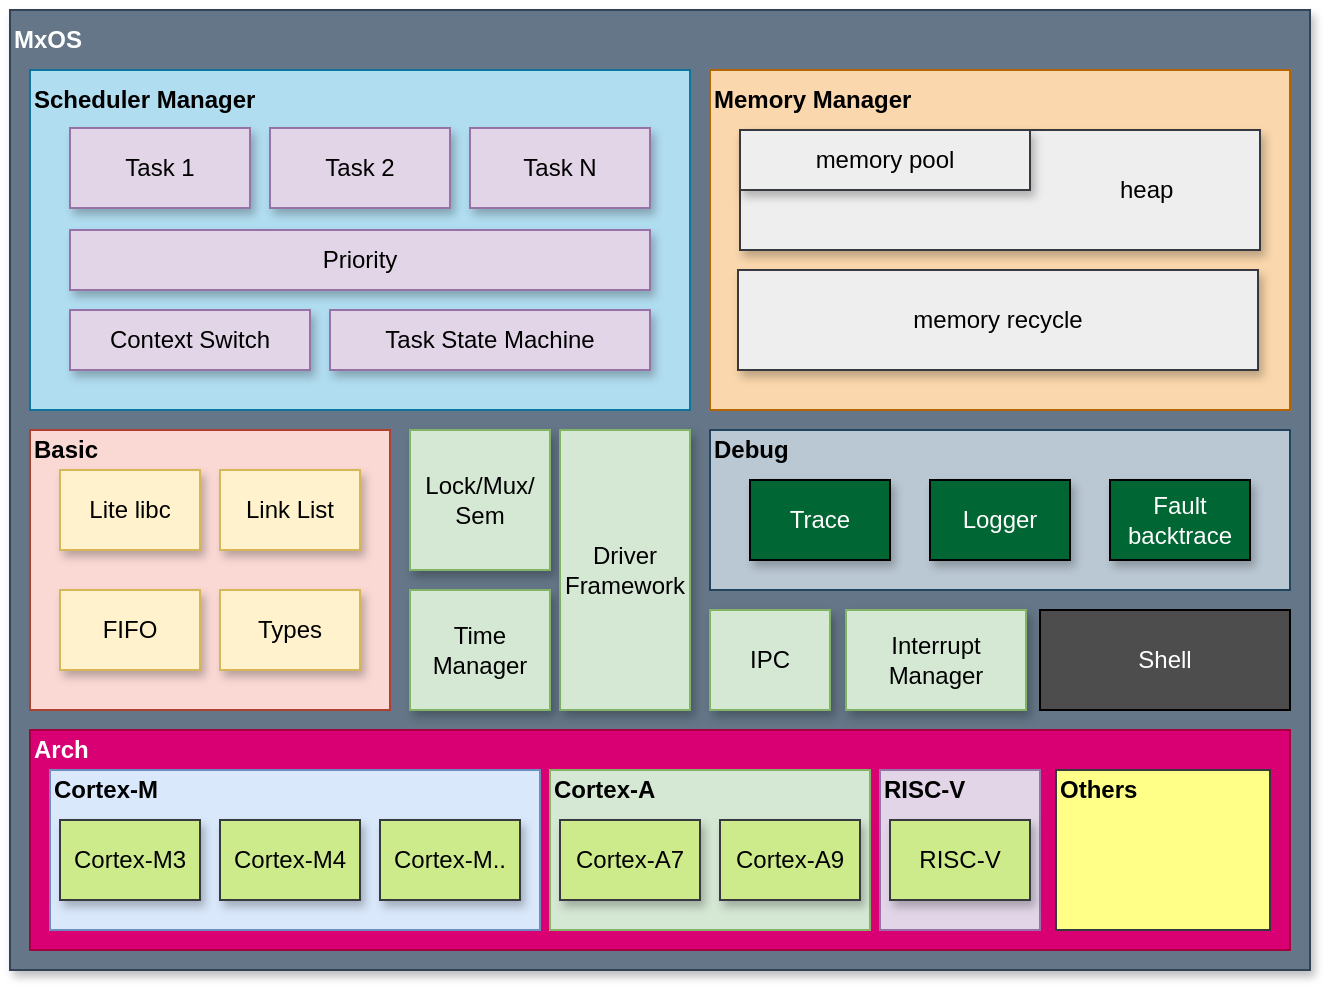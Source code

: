 <mxfile version="14.1.5" type="device"><diagram id="C5RBs43oDa-KdzZeNtuy" name="Page-1"><mxGraphModel dx="717" dy="432" grid="1" gridSize="10" guides="1" tooltips="1" connect="1" arrows="1" fold="1" page="1" pageScale="1" pageWidth="827" pageHeight="1169" math="0" shadow="0"><root><mxCell id="WIyWlLk6GJQsqaUBKTNV-0"/><mxCell id="WIyWlLk6GJQsqaUBKTNV-1" parent="WIyWlLk6GJQsqaUBKTNV-0"/><mxCell id="J9z-mEydvJKUjyl7IMod-0" value="" style="rounded=0;whiteSpace=wrap;html=1;glass=0;sketch=0;fillColor=#647687;strokeColor=#314354;fontColor=#ffffff;labelBorderColor=none;shadow=1;" parent="WIyWlLk6GJQsqaUBKTNV-1" vertex="1"><mxGeometry x="70" y="40" width="650" height="480" as="geometry"/></mxCell><mxCell id="J9z-mEydvJKUjyl7IMod-6" value="" style="rounded=0;whiteSpace=wrap;html=1;glass=0;sketch=0;fillColor=#b1ddf0;strokeColor=#10739e;" parent="WIyWlLk6GJQsqaUBKTNV-1" vertex="1"><mxGeometry x="80" y="70" width="330" height="170" as="geometry"/></mxCell><mxCell id="J9z-mEydvJKUjyl7IMod-1" value="Task 1" style="rounded=0;whiteSpace=wrap;html=1;shadow=1;fillColor=#e1d5e7;strokeColor=#9673a6;" parent="WIyWlLk6GJQsqaUBKTNV-1" vertex="1"><mxGeometry x="100" y="99" width="90" height="40" as="geometry"/></mxCell><mxCell id="J9z-mEydvJKUjyl7IMod-3" value="Task 2" style="rounded=0;whiteSpace=wrap;html=1;shadow=1;fillColor=#e1d5e7;strokeColor=#9673a6;" parent="WIyWlLk6GJQsqaUBKTNV-1" vertex="1"><mxGeometry x="200" y="99" width="90" height="40" as="geometry"/></mxCell><mxCell id="J9z-mEydvJKUjyl7IMod-4" value="Task N" style="rounded=0;whiteSpace=wrap;html=1;shadow=1;fillColor=#e1d5e7;strokeColor=#9673a6;" parent="WIyWlLk6GJQsqaUBKTNV-1" vertex="1"><mxGeometry x="300" y="99" width="90" height="40" as="geometry"/></mxCell><mxCell id="J9z-mEydvJKUjyl7IMod-7" value="Scheduler Manager" style="text;html=1;strokeColor=none;fillColor=none;align=left;verticalAlign=middle;whiteSpace=wrap;rounded=0;glass=0;sketch=0;fontStyle=1" parent="WIyWlLk6GJQsqaUBKTNV-1" vertex="1"><mxGeometry x="80" y="70" width="120" height="30" as="geometry"/></mxCell><mxCell id="J9z-mEydvJKUjyl7IMod-8" value="Priority" style="rounded=0;whiteSpace=wrap;html=1;glass=0;sketch=0;shadow=1;fillColor=#e1d5e7;strokeColor=#9673a6;" parent="WIyWlLk6GJQsqaUBKTNV-1" vertex="1"><mxGeometry x="100" y="150" width="290" height="30" as="geometry"/></mxCell><mxCell id="J9z-mEydvJKUjyl7IMod-9" value="Task State Machine" style="rounded=0;whiteSpace=wrap;html=1;glass=0;sketch=0;shadow=1;fillColor=#e1d5e7;strokeColor=#9673a6;" parent="WIyWlLk6GJQsqaUBKTNV-1" vertex="1"><mxGeometry x="230" y="190" width="160" height="30" as="geometry"/></mxCell><mxCell id="J9z-mEydvJKUjyl7IMod-10" value="Context Switch" style="rounded=0;whiteSpace=wrap;html=1;glass=0;sketch=0;shadow=1;fillColor=#e1d5e7;strokeColor=#9673a6;" parent="WIyWlLk6GJQsqaUBKTNV-1" vertex="1"><mxGeometry x="100" y="190" width="120" height="30" as="geometry"/></mxCell><mxCell id="J9z-mEydvJKUjyl7IMod-11" value="" style="rounded=0;whiteSpace=wrap;html=1;glass=0;sketch=0;fillColor=#d80073;strokeColor=#A50040;fontColor=#ffffff;" parent="WIyWlLk6GJQsqaUBKTNV-1" vertex="1"><mxGeometry x="80" y="400" width="630" height="110" as="geometry"/></mxCell><mxCell id="J9z-mEydvJKUjyl7IMod-12" value="Arch" style="text;html=1;strokeColor=none;fillColor=none;align=left;verticalAlign=middle;whiteSpace=wrap;rounded=0;glass=0;sketch=0;fontColor=#FFFFFF;fontStyle=1" parent="WIyWlLk6GJQsqaUBKTNV-1" vertex="1"><mxGeometry x="80" y="400" width="100" height="20" as="geometry"/></mxCell><mxCell id="J9z-mEydvJKUjyl7IMod-13" value="" style="rounded=0;whiteSpace=wrap;html=1;glass=0;sketch=0;fillColor=#fad7ac;strokeColor=#b46504;" parent="WIyWlLk6GJQsqaUBKTNV-1" vertex="1"><mxGeometry x="420" y="70" width="290" height="170" as="geometry"/></mxCell><mxCell id="J9z-mEydvJKUjyl7IMod-14" value="Memory Manager" style="text;html=1;strokeColor=none;fillColor=none;align=left;verticalAlign=middle;whiteSpace=wrap;rounded=0;glass=0;sketch=0;fontStyle=1" parent="WIyWlLk6GJQsqaUBKTNV-1" vertex="1"><mxGeometry x="420" y="70" width="120" height="30" as="geometry"/></mxCell><mxCell id="J9z-mEydvJKUjyl7IMod-15" value="&amp;nbsp; &amp;nbsp; &amp;nbsp; &amp;nbsp; &amp;nbsp; &amp;nbsp; &amp;nbsp; &amp;nbsp; &amp;nbsp; &amp;nbsp; &amp;nbsp; &amp;nbsp; &amp;nbsp; &amp;nbsp; &amp;nbsp; &amp;nbsp; &amp;nbsp; &amp;nbsp; &amp;nbsp; &amp;nbsp; &amp;nbsp; &amp;nbsp; heap" style="rounded=0;whiteSpace=wrap;html=1;glass=0;sketch=0;align=center;shadow=1;fillColor=#eeeeee;strokeColor=#36393d;" parent="WIyWlLk6GJQsqaUBKTNV-1" vertex="1"><mxGeometry x="435" y="100" width="260" height="60" as="geometry"/></mxCell><mxCell id="J9z-mEydvJKUjyl7IMod-16" value="memory pool" style="rounded=0;whiteSpace=wrap;html=1;shadow=1;fillColor=#eeeeee;strokeColor=#36393d;" parent="WIyWlLk6GJQsqaUBKTNV-1" vertex="1"><mxGeometry x="435" y="100" width="145" height="30" as="geometry"/></mxCell><mxCell id="J9z-mEydvJKUjyl7IMod-22" value="" style="rounded=0;whiteSpace=wrap;html=1;glass=0;sketch=0;fillColor=#dae8fc;strokeColor=#6c8ebf;" parent="WIyWlLk6GJQsqaUBKTNV-1" vertex="1"><mxGeometry x="90" y="420" width="245" height="80" as="geometry"/></mxCell><mxCell id="J9z-mEydvJKUjyl7IMod-20" value="Cortex-M3" style="rounded=0;whiteSpace=wrap;html=1;shadow=1;fillColor=#cdeb8b;strokeColor=#36393d;" parent="WIyWlLk6GJQsqaUBKTNV-1" vertex="1"><mxGeometry x="95" y="445" width="70" height="40" as="geometry"/></mxCell><mxCell id="J9z-mEydvJKUjyl7IMod-21" value="Cortex-M4" style="rounded=0;whiteSpace=wrap;html=1;shadow=1;fillColor=#cdeb8b;strokeColor=#36393d;" parent="WIyWlLk6GJQsqaUBKTNV-1" vertex="1"><mxGeometry x="175" y="445" width="70" height="40" as="geometry"/></mxCell><mxCell id="J9z-mEydvJKUjyl7IMod-24" value="Cortex-M.." style="rounded=0;whiteSpace=wrap;html=1;shadow=1;fillColor=#cdeb8b;strokeColor=#36393d;" parent="WIyWlLk6GJQsqaUBKTNV-1" vertex="1"><mxGeometry x="255" y="445" width="70" height="40" as="geometry"/></mxCell><mxCell id="J9z-mEydvJKUjyl7IMod-25" value="Cortex-M" style="text;html=1;strokeColor=none;fillColor=none;align=left;verticalAlign=middle;whiteSpace=wrap;rounded=0;glass=0;sketch=0;fontStyle=1" parent="WIyWlLk6GJQsqaUBKTNV-1" vertex="1"><mxGeometry x="90" y="420" width="100" height="20" as="geometry"/></mxCell><mxCell id="J9z-mEydvJKUjyl7IMod-26" value="" style="rounded=0;whiteSpace=wrap;html=1;glass=0;sketch=0;fillColor=#d5e8d4;strokeColor=#82b366;" parent="WIyWlLk6GJQsqaUBKTNV-1" vertex="1"><mxGeometry x="340" y="420" width="160" height="80" as="geometry"/></mxCell><mxCell id="J9z-mEydvJKUjyl7IMod-27" value="Cortex-A7" style="rounded=0;whiteSpace=wrap;html=1;shadow=1;fillColor=#cdeb8b;strokeColor=#36393d;" parent="WIyWlLk6GJQsqaUBKTNV-1" vertex="1"><mxGeometry x="345" y="445" width="70" height="40" as="geometry"/></mxCell><mxCell id="J9z-mEydvJKUjyl7IMod-28" value="Cortex-A9" style="rounded=0;whiteSpace=wrap;html=1;shadow=1;fillColor=#cdeb8b;strokeColor=#36393d;" parent="WIyWlLk6GJQsqaUBKTNV-1" vertex="1"><mxGeometry x="425" y="445" width="70" height="40" as="geometry"/></mxCell><mxCell id="J9z-mEydvJKUjyl7IMod-30" value="Cortex-A" style="text;html=1;strokeColor=none;fillColor=none;align=left;verticalAlign=middle;whiteSpace=wrap;rounded=0;glass=0;sketch=0;fontStyle=1" parent="WIyWlLk6GJQsqaUBKTNV-1" vertex="1"><mxGeometry x="340" y="420" width="100" height="20" as="geometry"/></mxCell><mxCell id="J9z-mEydvJKUjyl7IMod-31" value="" style="rounded=0;whiteSpace=wrap;html=1;glass=0;sketch=0;fillColor=#e1d5e7;strokeColor=#9673a6;" parent="WIyWlLk6GJQsqaUBKTNV-1" vertex="1"><mxGeometry x="505" y="420" width="80" height="80" as="geometry"/></mxCell><mxCell id="J9z-mEydvJKUjyl7IMod-32" value="RISC-V" style="rounded=0;whiteSpace=wrap;html=1;shadow=1;fillColor=#cdeb8b;strokeColor=#36393d;" parent="WIyWlLk6GJQsqaUBKTNV-1" vertex="1"><mxGeometry x="510" y="445" width="70" height="40" as="geometry"/></mxCell><mxCell id="J9z-mEydvJKUjyl7IMod-35" value="RISC-V" style="text;html=1;strokeColor=none;fillColor=none;align=left;verticalAlign=middle;whiteSpace=wrap;rounded=0;glass=0;sketch=0;fontStyle=1" parent="WIyWlLk6GJQsqaUBKTNV-1" vertex="1"><mxGeometry x="505" y="420" width="100" height="20" as="geometry"/></mxCell><mxCell id="J9z-mEydvJKUjyl7IMod-36" value="" style="rounded=0;whiteSpace=wrap;html=1;glass=0;sketch=0;fillColor=#ffff88;strokeColor=#36393d;" parent="WIyWlLk6GJQsqaUBKTNV-1" vertex="1"><mxGeometry x="593" y="420" width="107" height="80" as="geometry"/></mxCell><mxCell id="J9z-mEydvJKUjyl7IMod-40" value="Others" style="text;html=1;strokeColor=none;fillColor=none;align=left;verticalAlign=middle;whiteSpace=wrap;rounded=0;glass=0;sketch=0;fontStyle=1" parent="WIyWlLk6GJQsqaUBKTNV-1" vertex="1"><mxGeometry x="593" y="420" width="100" height="20" as="geometry"/></mxCell><mxCell id="J9z-mEydvJKUjyl7IMod-41" value="" style="rounded=0;whiteSpace=wrap;html=1;glass=0;sketch=0;align=left;fillColor=#fad9d5;strokeColor=#ae4132;" parent="WIyWlLk6GJQsqaUBKTNV-1" vertex="1"><mxGeometry x="80" y="250" width="180" height="140" as="geometry"/></mxCell><mxCell id="J9z-mEydvJKUjyl7IMod-42" value="Basic" style="text;html=1;strokeColor=none;fillColor=none;align=left;verticalAlign=middle;whiteSpace=wrap;rounded=0;glass=0;sketch=0;fontStyle=1" parent="WIyWlLk6GJQsqaUBKTNV-1" vertex="1"><mxGeometry x="80" y="250" width="100" height="20" as="geometry"/></mxCell><mxCell id="J9z-mEydvJKUjyl7IMod-43" value="Lite libc" style="rounded=0;whiteSpace=wrap;html=1;shadow=1;fillColor=#fff2cc;strokeColor=#d6b656;" parent="WIyWlLk6GJQsqaUBKTNV-1" vertex="1"><mxGeometry x="95" y="270" width="70" height="40" as="geometry"/></mxCell><mxCell id="J9z-mEydvJKUjyl7IMod-44" value="Link List" style="rounded=0;whiteSpace=wrap;html=1;shadow=1;fillColor=#fff2cc;strokeColor=#d6b656;" parent="WIyWlLk6GJQsqaUBKTNV-1" vertex="1"><mxGeometry x="175" y="270" width="70" height="40" as="geometry"/></mxCell><mxCell id="J9z-mEydvJKUjyl7IMod-45" value="FIFO" style="rounded=0;whiteSpace=wrap;html=1;shadow=1;fillColor=#fff2cc;strokeColor=#d6b656;" parent="WIyWlLk6GJQsqaUBKTNV-1" vertex="1"><mxGeometry x="95" y="330" width="70" height="40" as="geometry"/></mxCell><mxCell id="J9z-mEydvJKUjyl7IMod-46" value="Types" style="rounded=0;whiteSpace=wrap;html=1;shadow=1;fillColor=#fff2cc;strokeColor=#d6b656;" parent="WIyWlLk6GJQsqaUBKTNV-1" vertex="1"><mxGeometry x="175" y="330" width="70" height="40" as="geometry"/></mxCell><mxCell id="J9z-mEydvJKUjyl7IMod-49" value="&lt;span style=&quot;text-align: left&quot;&gt;Lock/Mux/&lt;br&gt;Sem&lt;/span&gt;" style="rounded=0;whiteSpace=wrap;html=1;shadow=1;fillColor=#d5e8d4;strokeColor=#82b366;" parent="WIyWlLk6GJQsqaUBKTNV-1" vertex="1"><mxGeometry x="270" y="250" width="70" height="70" as="geometry"/></mxCell><mxCell id="J9z-mEydvJKUjyl7IMod-52" value="&lt;span style=&quot;text-align: left&quot;&gt;Driver Framework&lt;/span&gt;" style="rounded=0;whiteSpace=wrap;html=1;shadow=1;fillColor=#d5e8d4;strokeColor=#82b366;" parent="WIyWlLk6GJQsqaUBKTNV-1" vertex="1"><mxGeometry x="345" y="250" width="65" height="140" as="geometry"/></mxCell><mxCell id="J9z-mEydvJKUjyl7IMod-53" value="" style="rounded=0;whiteSpace=wrap;html=1;fillColor=#bac8d3;strokeColor=#23445d;" parent="WIyWlLk6GJQsqaUBKTNV-1" vertex="1"><mxGeometry x="420" y="250" width="290" height="80" as="geometry"/></mxCell><mxCell id="J9z-mEydvJKUjyl7IMod-54" value="Trace" style="rounded=0;whiteSpace=wrap;html=1;shadow=1;fillColor=#006633;fontColor=#FFFFFF;" parent="WIyWlLk6GJQsqaUBKTNV-1" vertex="1"><mxGeometry x="440" y="275" width="70" height="40" as="geometry"/></mxCell><mxCell id="J9z-mEydvJKUjyl7IMod-55" value="Logger" style="rounded=0;whiteSpace=wrap;html=1;shadow=1;fillColor=#006633;fontColor=#FFFFFF;" parent="WIyWlLk6GJQsqaUBKTNV-1" vertex="1"><mxGeometry x="530" y="275" width="70" height="40" as="geometry"/></mxCell><mxCell id="J9z-mEydvJKUjyl7IMod-56" value="Fault backtrace" style="rounded=0;whiteSpace=wrap;html=1;shadow=1;fillColor=#006633;fontColor=#FFFFFF;" parent="WIyWlLk6GJQsqaUBKTNV-1" vertex="1"><mxGeometry x="620" y="275" width="70" height="40" as="geometry"/></mxCell><mxCell id="J9z-mEydvJKUjyl7IMod-57" value="Debug" style="text;html=1;strokeColor=none;fillColor=none;align=left;verticalAlign=middle;whiteSpace=wrap;rounded=0;glass=0;sketch=0;fontStyle=1" parent="WIyWlLk6GJQsqaUBKTNV-1" vertex="1"><mxGeometry x="420" y="250" width="100" height="20" as="geometry"/></mxCell><mxCell id="J9z-mEydvJKUjyl7IMod-59" value="IPC" style="rounded=0;whiteSpace=wrap;html=1;shadow=1;fillColor=#d5e8d4;strokeColor=#82b366;" parent="WIyWlLk6GJQsqaUBKTNV-1" vertex="1"><mxGeometry x="420" y="340" width="60" height="50" as="geometry"/></mxCell><mxCell id="J9z-mEydvJKUjyl7IMod-60" value="Interrupt Manager" style="rounded=0;whiteSpace=wrap;html=1;shadow=1;fillColor=#d5e8d4;strokeColor=#82b366;" parent="WIyWlLk6GJQsqaUBKTNV-1" vertex="1"><mxGeometry x="488" y="340" width="90" height="50" as="geometry"/></mxCell><mxCell id="J9z-mEydvJKUjyl7IMod-61" value="Shell" style="rounded=0;whiteSpace=wrap;html=1;fillColor=#4D4D4D;fontColor=#FFFFFF;" parent="WIyWlLk6GJQsqaUBKTNV-1" vertex="1"><mxGeometry x="585" y="340" width="125" height="50" as="geometry"/></mxCell><mxCell id="J9z-mEydvJKUjyl7IMod-62" value="memory recycle" style="rounded=0;whiteSpace=wrap;html=1;glass=0;sketch=0;align=center;shadow=1;fillColor=#eeeeee;strokeColor=#36393d;labelBackgroundColor=none;" parent="WIyWlLk6GJQsqaUBKTNV-1" vertex="1"><mxGeometry x="434" y="170" width="260" height="50" as="geometry"/></mxCell><mxCell id="J9z-mEydvJKUjyl7IMod-63" value="&lt;span style=&quot;text-align: left&quot;&gt;Time Manager&lt;/span&gt;" style="rounded=0;whiteSpace=wrap;html=1;shadow=1;fillColor=#d5e8d4;strokeColor=#82b366;" parent="WIyWlLk6GJQsqaUBKTNV-1" vertex="1"><mxGeometry x="270" y="330" width="70" height="60" as="geometry"/></mxCell><mxCell id="lo0opj9N7BRh0ErN6Mb6-0" value="MxOS" style="text;html=1;align=left;verticalAlign=middle;whiteSpace=wrap;rounded=0;glass=0;sketch=0;fontStyle=1;fontColor=#FFFFFF;" vertex="1" parent="WIyWlLk6GJQsqaUBKTNV-1"><mxGeometry x="70" y="40" width="120" height="30" as="geometry"/></mxCell></root></mxGraphModel></diagram></mxfile>